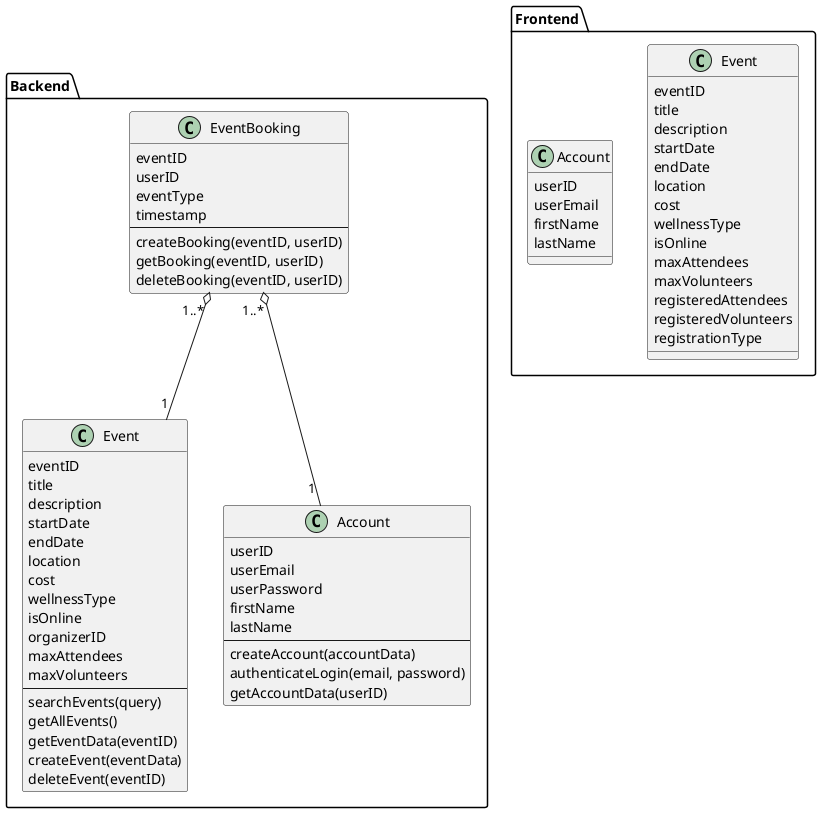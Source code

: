 @startuml classDiagrams

package Backend {
    class Event {
        eventID
        title
        description
        startDate
        endDate
        location
        cost
        wellnessType
        isOnline
        organizerID
        maxAttendees
        maxVolunteers
        --
        searchEvents(query)
        getAllEvents()
        getEventData(eventID)
        createEvent(eventData)
        deleteEvent(eventID)
    }

    class Account {
        userID
        userEmail
        userPassword
        firstName
        lastName
        --
        createAccount(accountData)
        authenticateLogin(email, password)
        getAccountData(userID)
    }

    class EventBooking {
        eventID
        userID
        eventType
        timestamp
        --
        createBooking(eventID, userID)
        getBooking(eventID, userID)
        deleteBooking(eventID, userID)
    }

    EventBooking "\t\t1..*" o-- "\t\t1" Event
    EventBooking "\t1..*" o-- "\t\t\t1" Account
}

package Frontend {

    class Event {
        eventID
        title
        description
        startDate
        endDate
        location
        cost
        wellnessType
        isOnline
        maxAttendees
        maxVolunteers
        registeredAttendees
        registeredVolunteers
        registrationType
    }

    class Account {
        userID
        userEmail
        firstName
        lastName
    }
}
@enduml